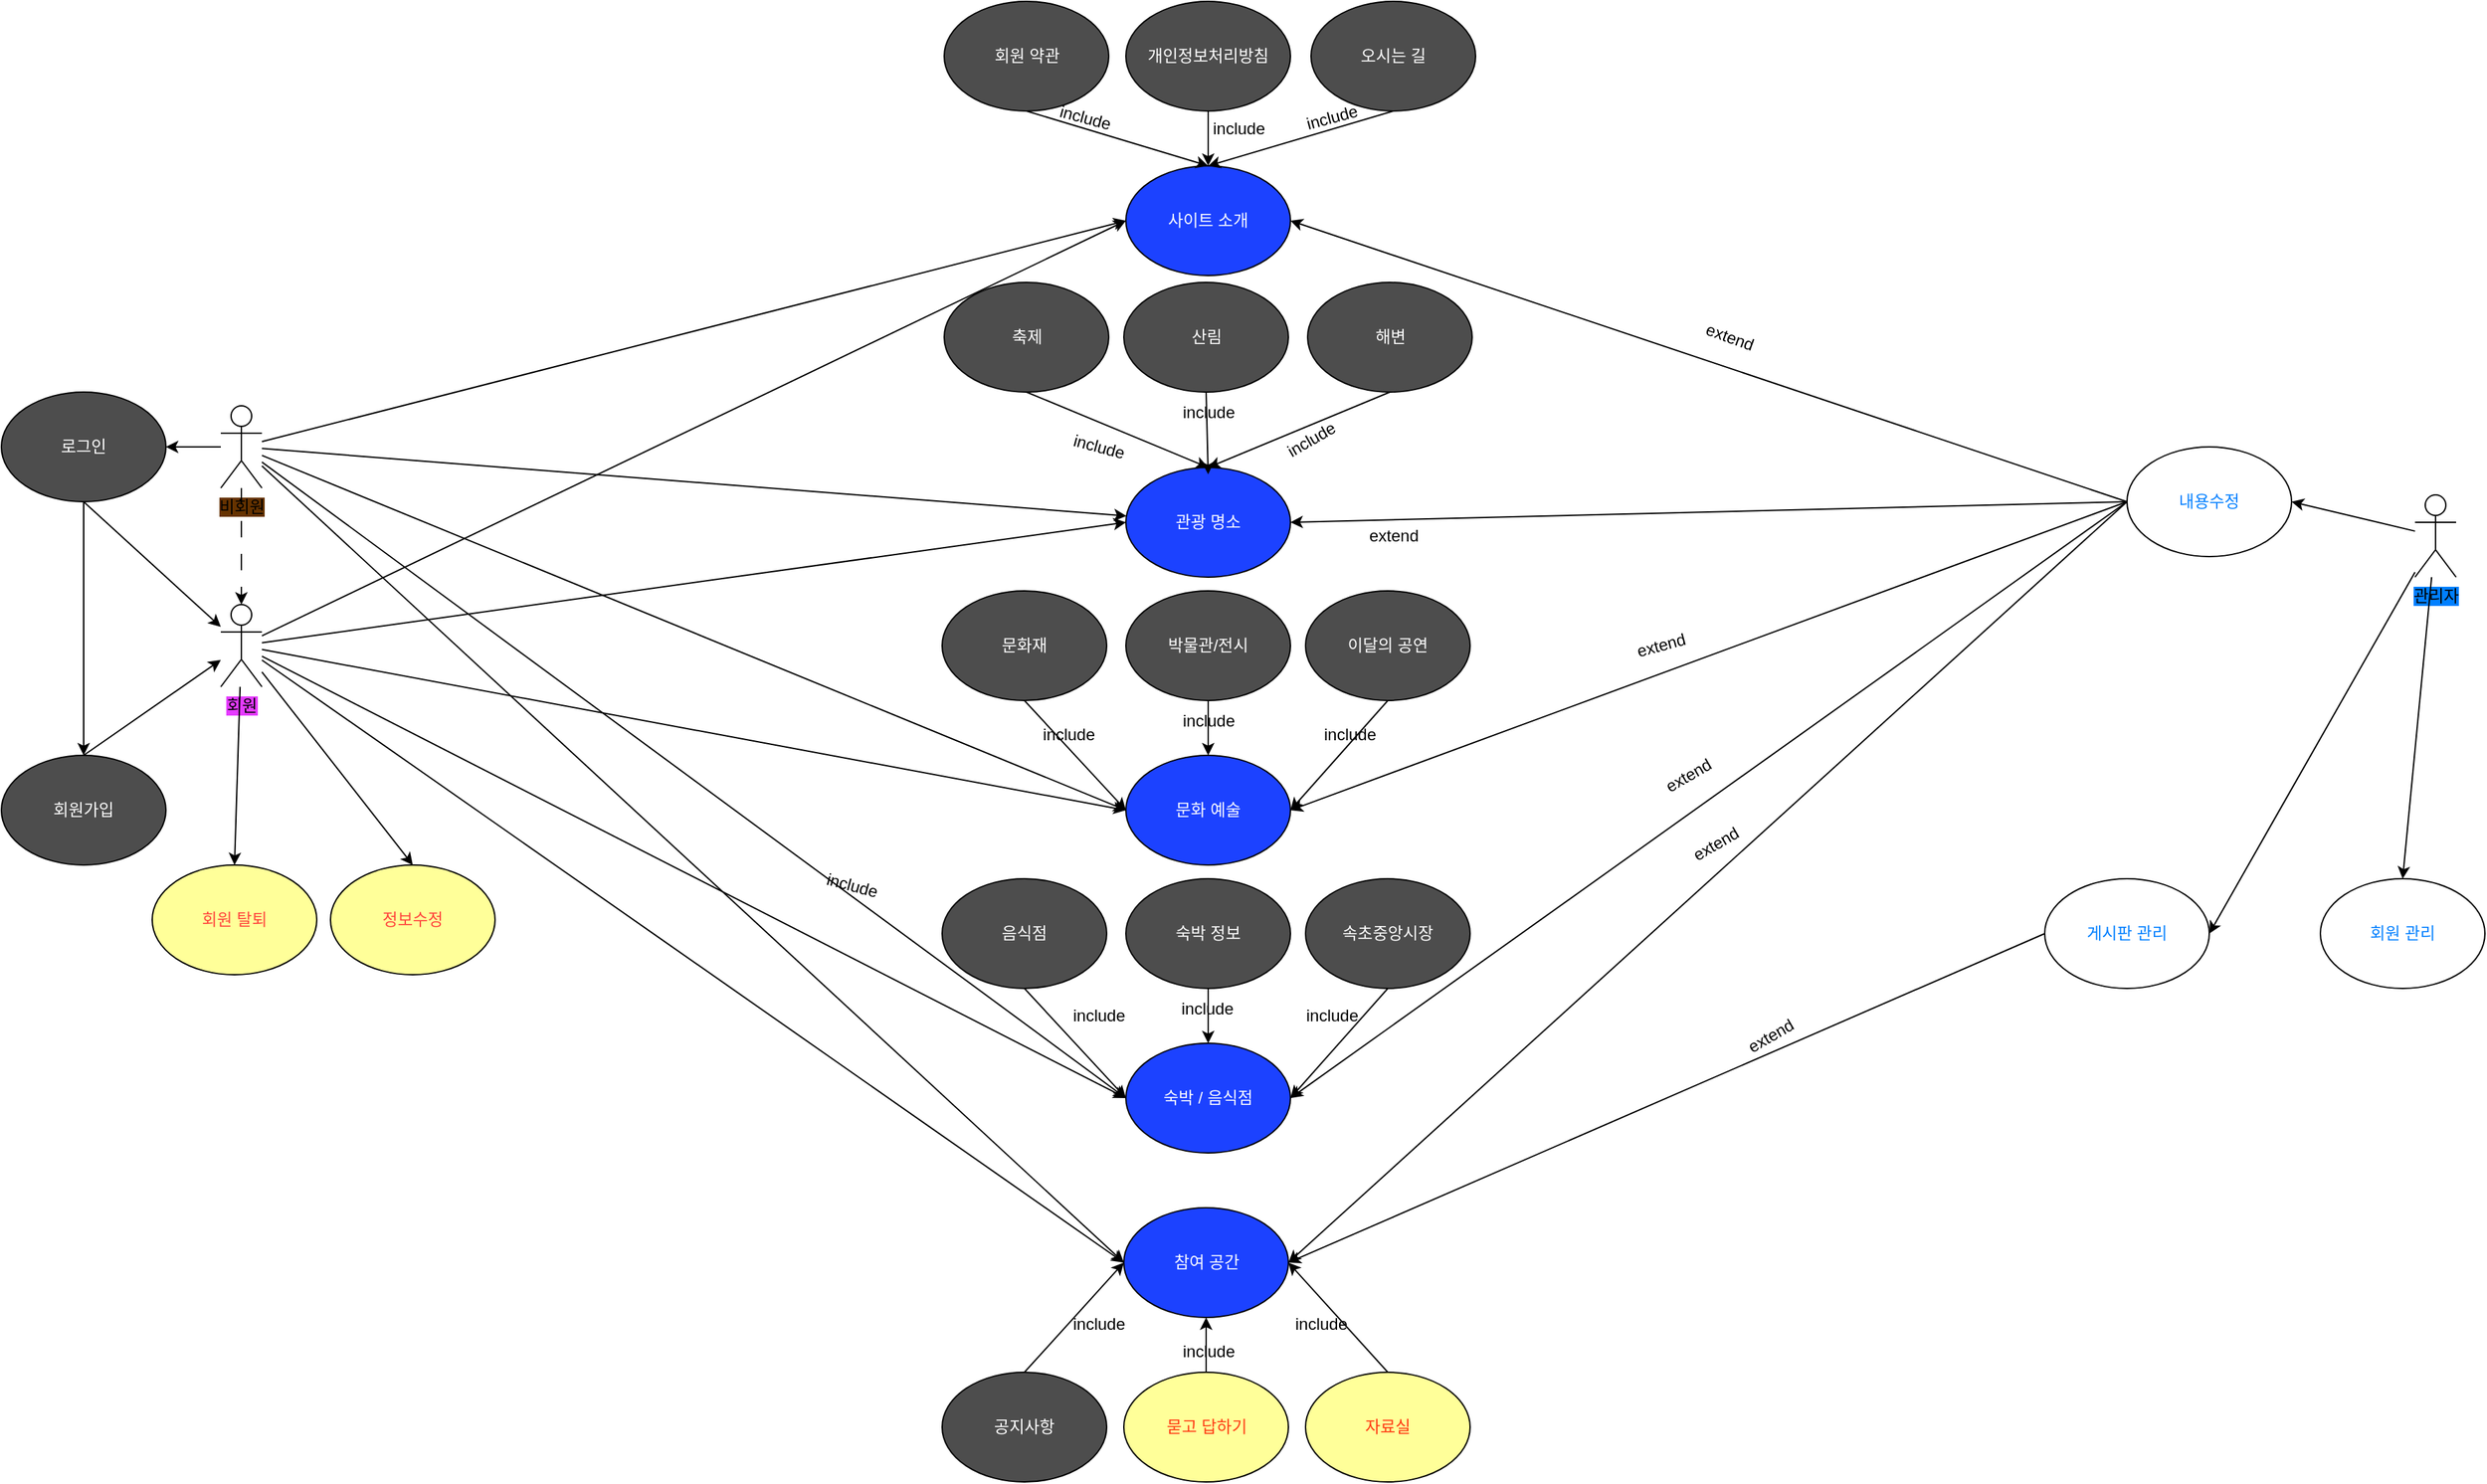 <mxfile version="24.4.6" type="device">
  <diagram name="페이지-1" id="o0wN1-Vcmxfc89to4h0m">
    <mxGraphModel dx="3033" dy="1200" grid="1" gridSize="10" guides="1" tooltips="1" connect="1" arrows="1" fold="1" page="1" pageScale="1" pageWidth="827" pageHeight="1169" math="0" shadow="0">
      <root>
        <mxCell id="0" />
        <mxCell id="1" parent="0" />
        <mxCell id="jxsSpErDHQEiXLP2jRdu-1" value="회원 약관" style="ellipse;whiteSpace=wrap;html=1;fillColor=#4D4D4D;fontColor=#FFFFFF;" parent="1" vertex="1">
          <mxGeometry x="237.5" y="130" width="120" height="80" as="geometry" />
        </mxCell>
        <mxCell id="jxsSpErDHQEiXLP2jRdu-2" value="개인정보처리방침" style="ellipse;whiteSpace=wrap;html=1;fillColor=#4D4D4D;fontColor=#FFFFFF;" parent="1" vertex="1">
          <mxGeometry x="370" y="130" width="120" height="80" as="geometry" />
        </mxCell>
        <mxCell id="jxsSpErDHQEiXLP2jRdu-3" value="오시는 길" style="ellipse;whiteSpace=wrap;html=1;fillColor=#4D4D4D;fontColor=#FFFFFF;" parent="1" vertex="1">
          <mxGeometry x="505" y="130" width="120" height="80" as="geometry" />
        </mxCell>
        <mxCell id="jxsSpErDHQEiXLP2jRdu-4" value="&lt;font&gt;사이트 소개&lt;/font&gt;" style="ellipse;whiteSpace=wrap;html=1;fillColor=#1C42FF;fontColor=#FFFFFF;" parent="1" vertex="1">
          <mxGeometry x="370" y="250" width="120" height="80" as="geometry" />
        </mxCell>
        <mxCell id="jxsSpErDHQEiXLP2jRdu-5" value="" style="endArrow=classic;html=1;rounded=0;exitX=0.5;exitY=1;exitDx=0;exitDy=0;entryX=0.5;entryY=0;entryDx=0;entryDy=0;" parent="1" source="jxsSpErDHQEiXLP2jRdu-1" target="jxsSpErDHQEiXLP2jRdu-4" edge="1">
          <mxGeometry width="50" height="50" relative="1" as="geometry">
            <mxPoint x="390" y="430" as="sourcePoint" />
            <mxPoint x="440" y="380" as="targetPoint" />
          </mxGeometry>
        </mxCell>
        <mxCell id="jxsSpErDHQEiXLP2jRdu-6" value="" style="endArrow=classic;html=1;rounded=0;exitX=0.5;exitY=1;exitDx=0;exitDy=0;entryX=0.5;entryY=0;entryDx=0;entryDy=0;" parent="1" source="jxsSpErDHQEiXLP2jRdu-2" target="jxsSpErDHQEiXLP2jRdu-4" edge="1">
          <mxGeometry width="50" height="50" relative="1" as="geometry">
            <mxPoint x="390" y="430" as="sourcePoint" />
            <mxPoint x="440" y="380" as="targetPoint" />
          </mxGeometry>
        </mxCell>
        <mxCell id="jxsSpErDHQEiXLP2jRdu-7" value="" style="endArrow=classic;html=1;rounded=0;exitX=0.5;exitY=1;exitDx=0;exitDy=0;entryX=0.5;entryY=0;entryDx=0;entryDy=0;" parent="1" source="jxsSpErDHQEiXLP2jRdu-3" target="jxsSpErDHQEiXLP2jRdu-4" edge="1">
          <mxGeometry width="50" height="50" relative="1" as="geometry">
            <mxPoint x="390" y="430" as="sourcePoint" />
            <mxPoint x="440" y="380" as="targetPoint" />
          </mxGeometry>
        </mxCell>
        <mxCell id="jxsSpErDHQEiXLP2jRdu-8" value="&lt;span style=&quot;background-color: rgb(0, 127, 255);&quot;&gt;관리자&lt;/span&gt;" style="shape=umlActor;verticalLabelPosition=bottom;verticalAlign=top;html=1;outlineConnect=0;" parent="1" vertex="1">
          <mxGeometry x="1310" y="490" width="30" height="60" as="geometry" />
        </mxCell>
        <mxCell id="jxsSpErDHQEiXLP2jRdu-15" value="&lt;span style=&quot;background-color: rgb(102, 51, 0);&quot;&gt;비회원&lt;/span&gt;" style="shape=umlActor;verticalLabelPosition=bottom;verticalAlign=top;html=1;outlineConnect=0;" parent="1" vertex="1">
          <mxGeometry x="-290" y="425" width="30" height="60" as="geometry" />
        </mxCell>
        <mxCell id="jxsSpErDHQEiXLP2jRdu-17" value="&lt;span style=&quot;background-color: rgb(229, 59, 255);&quot;&gt;회원&lt;/span&gt;" style="shape=umlActor;verticalLabelPosition=bottom;verticalAlign=top;html=1;outlineConnect=0;" parent="1" vertex="1">
          <mxGeometry x="-290" y="570" width="30" height="60" as="geometry" />
        </mxCell>
        <mxCell id="jxsSpErDHQEiXLP2jRdu-18" value="&lt;font color=&quot;#ffffff&quot;&gt;관광 명소&lt;/font&gt;" style="ellipse;whiteSpace=wrap;html=1;fillColor=#1C42FF;" parent="1" vertex="1">
          <mxGeometry x="370" y="470" width="120" height="80" as="geometry" />
        </mxCell>
        <mxCell id="jxsSpErDHQEiXLP2jRdu-19" value="축제" style="ellipse;whiteSpace=wrap;html=1;fillColor=#4D4D4D;fontColor=#FFFFFF;" parent="1" vertex="1">
          <mxGeometry x="237.5" y="335" width="120" height="80" as="geometry" />
        </mxCell>
        <mxCell id="jxsSpErDHQEiXLP2jRdu-20" value="산림" style="ellipse;whiteSpace=wrap;html=1;fillColor=#4D4D4D;fontColor=#FFFFFF;" parent="1" vertex="1">
          <mxGeometry x="368.5" y="335" width="120" height="80" as="geometry" />
        </mxCell>
        <mxCell id="jxsSpErDHQEiXLP2jRdu-21" value="해변" style="ellipse;whiteSpace=wrap;html=1;fillColor=#4D4D4D;fontColor=#FFFFFF;" parent="1" vertex="1">
          <mxGeometry x="502.5" y="335" width="120" height="80" as="geometry" />
        </mxCell>
        <mxCell id="jxsSpErDHQEiXLP2jRdu-22" value="" style="endArrow=classic;html=1;rounded=0;entryX=0.5;entryY=0;entryDx=0;entryDy=0;exitX=0.5;exitY=1;exitDx=0;exitDy=0;" parent="1" source="jxsSpErDHQEiXLP2jRdu-19" target="jxsSpErDHQEiXLP2jRdu-18" edge="1">
          <mxGeometry width="50" height="50" relative="1" as="geometry">
            <mxPoint x="344" y="395" as="sourcePoint" />
            <mxPoint x="384" y="470" as="targetPoint" />
          </mxGeometry>
        </mxCell>
        <mxCell id="jxsSpErDHQEiXLP2jRdu-23" value="" style="endArrow=classic;html=1;rounded=0;exitX=0.5;exitY=1;exitDx=0;exitDy=0;" parent="1" source="jxsSpErDHQEiXLP2jRdu-20" edge="1">
          <mxGeometry width="50" height="50" relative="1" as="geometry">
            <mxPoint x="390" y="395" as="sourcePoint" />
            <mxPoint x="430" y="475" as="targetPoint" />
          </mxGeometry>
        </mxCell>
        <mxCell id="jxsSpErDHQEiXLP2jRdu-24" value="" style="endArrow=classic;html=1;rounded=0;entryX=0.5;entryY=0;entryDx=0;entryDy=0;exitX=0.5;exitY=1;exitDx=0;exitDy=0;" parent="1" source="jxsSpErDHQEiXLP2jRdu-21" target="jxsSpErDHQEiXLP2jRdu-18" edge="1">
          <mxGeometry width="50" height="50" relative="1" as="geometry">
            <mxPoint x="390" y="430" as="sourcePoint" />
            <mxPoint x="440" y="380" as="targetPoint" />
          </mxGeometry>
        </mxCell>
        <mxCell id="jxsSpErDHQEiXLP2jRdu-25" value="include" style="text;html=1;align=center;verticalAlign=middle;resizable=0;points=[];autosize=1;strokeColor=none;fillColor=none;rotation=15;" parent="1" vertex="1">
          <mxGeometry x="310" y="200" width="60" height="30" as="geometry" />
        </mxCell>
        <mxCell id="jxsSpErDHQEiXLP2jRdu-26" value="include" style="text;html=1;align=center;verticalAlign=middle;resizable=0;points=[];autosize=1;strokeColor=none;fillColor=none;rotation=-15;" parent="1" vertex="1">
          <mxGeometry x="490" y="200" width="60" height="30" as="geometry" />
        </mxCell>
        <mxCell id="jxsSpErDHQEiXLP2jRdu-27" value="include" style="text;html=1;align=center;verticalAlign=middle;resizable=0;points=[];autosize=1;strokeColor=none;fillColor=none;" parent="1" vertex="1">
          <mxGeometry x="422" y="208" width="60" height="30" as="geometry" />
        </mxCell>
        <mxCell id="jxsSpErDHQEiXLP2jRdu-28" value="include" style="text;html=1;align=center;verticalAlign=middle;resizable=0;points=[];autosize=1;strokeColor=none;fillColor=none;rotation=-30;" parent="1" vertex="1">
          <mxGeometry x="475" y="435" width="60" height="30" as="geometry" />
        </mxCell>
        <mxCell id="jxsSpErDHQEiXLP2jRdu-29" value="include" style="text;html=1;align=center;verticalAlign=middle;resizable=0;points=[];autosize=1;strokeColor=none;fillColor=none;rotation=15;" parent="1" vertex="1">
          <mxGeometry x="320" y="440" width="60" height="30" as="geometry" />
        </mxCell>
        <mxCell id="jxsSpErDHQEiXLP2jRdu-30" value="include" style="text;html=1;align=center;verticalAlign=middle;resizable=0;points=[];autosize=1;strokeColor=none;fillColor=none;rotation=0;" parent="1" vertex="1">
          <mxGeometry x="400" y="415" width="60" height="30" as="geometry" />
        </mxCell>
        <mxCell id="jxsSpErDHQEiXLP2jRdu-31" value="" style="endArrow=classic;html=1;rounded=0;entryX=1;entryY=0.5;entryDx=0;entryDy=0;exitX=0;exitY=0.5;exitDx=0;exitDy=0;" parent="1" target="jxsSpErDHQEiXLP2jRdu-18" edge="1" source="jxsSpErDHQEiXLP2jRdu-32">
          <mxGeometry width="50" height="50" relative="1" as="geometry">
            <mxPoint x="640" y="510" as="sourcePoint" />
            <mxPoint x="440" y="380" as="targetPoint" />
          </mxGeometry>
        </mxCell>
        <mxCell id="jxsSpErDHQEiXLP2jRdu-32" value="&lt;font color=&quot;#007fff&quot;&gt;내용수정&lt;/font&gt;" style="ellipse;whiteSpace=wrap;html=1;" parent="1" vertex="1">
          <mxGeometry x="1100" y="455" width="120" height="80" as="geometry" />
        </mxCell>
        <mxCell id="jxsSpErDHQEiXLP2jRdu-33" value="" style="endArrow=classic;html=1;rounded=0;entryX=1;entryY=0.5;entryDx=0;entryDy=0;" parent="1" target="jxsSpErDHQEiXLP2jRdu-32" edge="1" source="jxsSpErDHQEiXLP2jRdu-8">
          <mxGeometry width="50" height="50" relative="1" as="geometry">
            <mxPoint x="1000" y="260" as="sourcePoint" />
            <mxPoint x="580" y="380" as="targetPoint" />
          </mxGeometry>
        </mxCell>
        <mxCell id="jxsSpErDHQEiXLP2jRdu-34" value="extend" style="text;html=1;align=center;verticalAlign=middle;resizable=0;points=[];autosize=1;strokeColor=none;fillColor=none;rotation=0;" parent="1" vertex="1">
          <mxGeometry x="535" y="505" width="60" height="30" as="geometry" />
        </mxCell>
        <mxCell id="jxsSpErDHQEiXLP2jRdu-35" value="" style="endArrow=classic;html=1;rounded=0;entryX=0;entryY=0.5;entryDx=0;entryDy=0;" parent="1" target="jxsSpErDHQEiXLP2jRdu-4" edge="1" source="jxsSpErDHQEiXLP2jRdu-15">
          <mxGeometry width="50" height="50" relative="1" as="geometry">
            <mxPoint x="70" y="240" as="sourcePoint" />
            <mxPoint x="150" y="280" as="targetPoint" />
          </mxGeometry>
        </mxCell>
        <mxCell id="jxsSpErDHQEiXLP2jRdu-39" value="&lt;font color=&quot;#ffffff&quot;&gt;참여 공간&lt;/font&gt;" style="ellipse;whiteSpace=wrap;html=1;fillColor=#1C42FF;" parent="1" vertex="1">
          <mxGeometry x="368.5" y="1010" width="120" height="80" as="geometry" />
        </mxCell>
        <mxCell id="jxsSpErDHQEiXLP2jRdu-42" value="회원가입" style="ellipse;whiteSpace=wrap;html=1;fontColor=#FFFFFF;fillColor=#4D4D4D;" parent="1" vertex="1">
          <mxGeometry x="-450" y="680" width="120" height="80" as="geometry" />
        </mxCell>
        <mxCell id="jxsSpErDHQEiXLP2jRdu-43" value="" style="endArrow=classic;html=1;rounded=0;entryX=1;entryY=0.5;entryDx=0;entryDy=0;" parent="1" target="YzsnA9r8SB-u-rYaVlL_-2" edge="1" source="jxsSpErDHQEiXLP2jRdu-15">
          <mxGeometry width="50" height="50" relative="1" as="geometry">
            <mxPoint x="40" y="290" as="sourcePoint" />
            <mxPoint x="440" y="380" as="targetPoint" />
          </mxGeometry>
        </mxCell>
        <mxCell id="jxsSpErDHQEiXLP2jRdu-48" value="&lt;font color=&quot;#007fff&quot;&gt;게시판 관리&lt;/font&gt;" style="ellipse;whiteSpace=wrap;html=1;" parent="1" vertex="1">
          <mxGeometry x="1040" y="770" width="120" height="80" as="geometry" />
        </mxCell>
        <mxCell id="jxsSpErDHQEiXLP2jRdu-49" value="" style="endArrow=classic;html=1;rounded=0;entryX=1;entryY=0.5;entryDx=0;entryDy=0;" parent="1" target="jxsSpErDHQEiXLP2jRdu-48" edge="1" source="jxsSpErDHQEiXLP2jRdu-8">
          <mxGeometry width="50" height="50" relative="1" as="geometry">
            <mxPoint x="1000" y="260" as="sourcePoint" />
            <mxPoint x="580" y="380" as="targetPoint" />
          </mxGeometry>
        </mxCell>
        <mxCell id="jxsSpErDHQEiXLP2jRdu-50" value="" style="endArrow=classic;html=1;rounded=0;entryX=1;entryY=0.5;entryDx=0;entryDy=0;exitX=0;exitY=0.5;exitDx=0;exitDy=0;" parent="1" source="jxsSpErDHQEiXLP2jRdu-48" target="jxsSpErDHQEiXLP2jRdu-39" edge="1">
          <mxGeometry width="50" height="50" relative="1" as="geometry">
            <mxPoint x="390" y="630" as="sourcePoint" />
            <mxPoint x="440" y="580" as="targetPoint" />
          </mxGeometry>
        </mxCell>
        <mxCell id="jxsSpErDHQEiXLP2jRdu-53" value="" style="endArrow=classic;html=1;rounded=0;" parent="1" source="jxsSpErDHQEiXLP2jRdu-15" target="jxsSpErDHQEiXLP2jRdu-18" edge="1">
          <mxGeometry width="50" height="50" relative="1" as="geometry">
            <mxPoint x="70" y="250" as="sourcePoint" />
            <mxPoint x="440" y="480" as="targetPoint" />
          </mxGeometry>
        </mxCell>
        <mxCell id="jxsSpErDHQEiXLP2jRdu-56" value="" style="endArrow=classic;html=1;rounded=0;exitX=0.5;exitY=0;exitDx=0;exitDy=0;" parent="1" source="jxsSpErDHQEiXLP2jRdu-42" target="jxsSpErDHQEiXLP2jRdu-17" edge="1">
          <mxGeometry width="50" height="50" relative="1" as="geometry">
            <mxPoint x="390" y="530" as="sourcePoint" />
            <mxPoint x="440" y="480" as="targetPoint" />
          </mxGeometry>
        </mxCell>
        <mxCell id="jxsSpErDHQEiXLP2jRdu-58" value="&lt;font color=&quot;#ff443d&quot;&gt;회원 탈퇴&lt;/font&gt;" style="ellipse;whiteSpace=wrap;html=1;fillColor=#FFFF99;" parent="1" vertex="1">
          <mxGeometry x="-340" y="760" width="120" height="80" as="geometry" />
        </mxCell>
        <mxCell id="jxsSpErDHQEiXLP2jRdu-59" value="" style="endArrow=classic;html=1;rounded=0;entryX=0.5;entryY=0;entryDx=0;entryDy=0;" parent="1" source="jxsSpErDHQEiXLP2jRdu-17" target="jxsSpErDHQEiXLP2jRdu-58" edge="1">
          <mxGeometry width="50" height="50" relative="1" as="geometry">
            <mxPoint x="390" y="530" as="sourcePoint" />
            <mxPoint x="440" y="480" as="targetPoint" />
          </mxGeometry>
        </mxCell>
        <mxCell id="jxsSpErDHQEiXLP2jRdu-60" value="&lt;font color=&quot;#ff443d&quot;&gt;정보수정&lt;/font&gt;" style="ellipse;whiteSpace=wrap;html=1;fillColor=#FFFF99;" parent="1" vertex="1">
          <mxGeometry x="-210" y="760" width="120" height="80" as="geometry" />
        </mxCell>
        <mxCell id="jxsSpErDHQEiXLP2jRdu-61" value="" style="endArrow=classic;html=1;rounded=0;entryX=0.5;entryY=0;entryDx=0;entryDy=0;" parent="1" source="jxsSpErDHQEiXLP2jRdu-17" target="jxsSpErDHQEiXLP2jRdu-60" edge="1">
          <mxGeometry width="50" height="50" relative="1" as="geometry">
            <mxPoint x="390" y="530" as="sourcePoint" />
            <mxPoint x="440" y="480" as="targetPoint" />
          </mxGeometry>
        </mxCell>
        <mxCell id="jxsSpErDHQEiXLP2jRdu-62" value="&lt;font color=&quot;#007fff&quot;&gt;회원 관리&lt;/font&gt;" style="ellipse;whiteSpace=wrap;html=1;" parent="1" vertex="1">
          <mxGeometry x="1241" y="770" width="120" height="80" as="geometry" />
        </mxCell>
        <mxCell id="jxsSpErDHQEiXLP2jRdu-63" value="" style="endArrow=classic;html=1;rounded=0;entryX=0.5;entryY=0;entryDx=0;entryDy=0;" parent="1" source="jxsSpErDHQEiXLP2jRdu-8" target="jxsSpErDHQEiXLP2jRdu-62" edge="1">
          <mxGeometry width="50" height="50" relative="1" as="geometry">
            <mxPoint x="530" y="530" as="sourcePoint" />
            <mxPoint x="580" y="480" as="targetPoint" />
          </mxGeometry>
        </mxCell>
        <mxCell id="pu0LjGpwRKAPojnVLev5-4" value="extend" style="text;html=1;align=center;verticalAlign=middle;resizable=0;points=[];autosize=1;strokeColor=none;fillColor=none;rotation=-30;" parent="1" vertex="1">
          <mxGeometry x="750" y="680" width="60" height="30" as="geometry" />
        </mxCell>
        <mxCell id="YzsnA9r8SB-u-rYaVlL_-1" value="" style="endArrow=classic;html=1;rounded=0;exitX=0.5;exitY=1;exitDx=0;exitDy=0;entryX=0.5;entryY=0;entryDx=0;entryDy=0;" edge="1" parent="1" source="YzsnA9r8SB-u-rYaVlL_-2" target="jxsSpErDHQEiXLP2jRdu-42">
          <mxGeometry width="50" height="50" relative="1" as="geometry">
            <mxPoint x="-120.0" y="560" as="sourcePoint" />
            <mxPoint x="-30" y="620" as="targetPoint" />
          </mxGeometry>
        </mxCell>
        <mxCell id="YzsnA9r8SB-u-rYaVlL_-2" value="로그인" style="ellipse;whiteSpace=wrap;html=1;fillColor=#4D4D4D;fontColor=#FFFFFF;" vertex="1" parent="1">
          <mxGeometry x="-450" y="415" width="120" height="80" as="geometry" />
        </mxCell>
        <mxCell id="YzsnA9r8SB-u-rYaVlL_-3" value="" style="endArrow=classic;html=1;rounded=0;exitX=0.5;exitY=1;exitDx=0;exitDy=0;" edge="1" parent="1" source="YzsnA9r8SB-u-rYaVlL_-2" target="jxsSpErDHQEiXLP2jRdu-17">
          <mxGeometry width="50" height="50" relative="1" as="geometry">
            <mxPoint x="6" y="641" as="sourcePoint" />
            <mxPoint x="50" y="569" as="targetPoint" />
          </mxGeometry>
        </mxCell>
        <mxCell id="YzsnA9r8SB-u-rYaVlL_-6" value="&lt;font color=&quot;#ffffff&quot;&gt;문화 예술&lt;/font&gt;" style="ellipse;whiteSpace=wrap;html=1;fillColor=#1C42FF;" vertex="1" parent="1">
          <mxGeometry x="370" y="680" width="120" height="80" as="geometry" />
        </mxCell>
        <mxCell id="YzsnA9r8SB-u-rYaVlL_-7" value="문화재" style="ellipse;whiteSpace=wrap;html=1;fillColor=#4D4D4D;fontColor=#FFFFFF;" vertex="1" parent="1">
          <mxGeometry x="236" y="560" width="120" height="80" as="geometry" />
        </mxCell>
        <mxCell id="YzsnA9r8SB-u-rYaVlL_-8" value="박물관/전시" style="ellipse;whiteSpace=wrap;html=1;fillColor=#4D4D4D;fontColor=#FFFFFF;" vertex="1" parent="1">
          <mxGeometry x="370" y="560" width="120" height="80" as="geometry" />
        </mxCell>
        <mxCell id="YzsnA9r8SB-u-rYaVlL_-9" value="이달의 공연" style="ellipse;whiteSpace=wrap;html=1;fillColor=#4D4D4D;fontColor=#FFFFFF;" vertex="1" parent="1">
          <mxGeometry x="501" y="560" width="120" height="80" as="geometry" />
        </mxCell>
        <mxCell id="YzsnA9r8SB-u-rYaVlL_-10" value="" style="endArrow=classic;html=1;rounded=0;entryX=0;entryY=0.5;entryDx=0;entryDy=0;exitX=0.5;exitY=1;exitDx=0;exitDy=0;" edge="1" parent="1" source="YzsnA9r8SB-u-rYaVlL_-7" target="YzsnA9r8SB-u-rYaVlL_-6">
          <mxGeometry width="50" height="50" relative="1" as="geometry">
            <mxPoint x="342.5" y="620" as="sourcePoint" />
            <mxPoint x="428.5" y="695" as="targetPoint" />
          </mxGeometry>
        </mxCell>
        <mxCell id="YzsnA9r8SB-u-rYaVlL_-12" value="include" style="text;html=1;align=center;verticalAlign=middle;resizable=0;points=[];autosize=1;strokeColor=none;fillColor=none;rotation=15;" vertex="1" parent="1">
          <mxGeometry x="140" y="760" width="60" height="30" as="geometry" />
        </mxCell>
        <mxCell id="YzsnA9r8SB-u-rYaVlL_-13" value="" style="endArrow=classic;html=1;rounded=0;entryX=0.5;entryY=0;entryDx=0;entryDy=0;exitX=0.5;exitY=1;exitDx=0;exitDy=0;" edge="1" parent="1" source="YzsnA9r8SB-u-rYaVlL_-8" target="YzsnA9r8SB-u-rYaVlL_-6">
          <mxGeometry width="50" height="50" relative="1" as="geometry">
            <mxPoint x="377" y="600" as="sourcePoint" />
            <mxPoint x="451" y="680" as="targetPoint" />
          </mxGeometry>
        </mxCell>
        <mxCell id="YzsnA9r8SB-u-rYaVlL_-15" value="" style="endArrow=classic;html=1;rounded=0;entryX=1;entryY=0.5;entryDx=0;entryDy=0;exitX=0.5;exitY=1;exitDx=0;exitDy=0;" edge="1" parent="1" source="YzsnA9r8SB-u-rYaVlL_-9" target="YzsnA9r8SB-u-rYaVlL_-6">
          <mxGeometry width="50" height="50" relative="1" as="geometry">
            <mxPoint x="531" y="680" as="sourcePoint" />
            <mxPoint x="549" y="710" as="targetPoint" />
          </mxGeometry>
        </mxCell>
        <mxCell id="YzsnA9r8SB-u-rYaVlL_-16" value="&lt;font color=&quot;#ffffff&quot;&gt;숙박 / 음식점&lt;/font&gt;" style="ellipse;whiteSpace=wrap;html=1;fillColor=#1C42FF;" vertex="1" parent="1">
          <mxGeometry x="370" y="890" width="120" height="80" as="geometry" />
        </mxCell>
        <mxCell id="YzsnA9r8SB-u-rYaVlL_-17" value="음식점" style="ellipse;whiteSpace=wrap;html=1;fillColor=#4D4D4D;fontColor=#FFFFFF;" vertex="1" parent="1">
          <mxGeometry x="236" y="770" width="120" height="80" as="geometry" />
        </mxCell>
        <mxCell id="YzsnA9r8SB-u-rYaVlL_-18" value="숙박 정보" style="ellipse;whiteSpace=wrap;html=1;fillColor=#4D4D4D;fontColor=#FFFFFF;" vertex="1" parent="1">
          <mxGeometry x="370" y="770" width="120" height="80" as="geometry" />
        </mxCell>
        <mxCell id="YzsnA9r8SB-u-rYaVlL_-19" value="속초중앙시장" style="ellipse;whiteSpace=wrap;html=1;fillColor=#4D4D4D;fontColor=#FFFFFF;" vertex="1" parent="1">
          <mxGeometry x="501" y="770" width="120" height="80" as="geometry" />
        </mxCell>
        <mxCell id="YzsnA9r8SB-u-rYaVlL_-20" value="" style="endArrow=classic;html=1;rounded=0;entryX=0;entryY=0.5;entryDx=0;entryDy=0;exitX=0.5;exitY=1;exitDx=0;exitDy=0;" edge="1" parent="1" source="YzsnA9r8SB-u-rYaVlL_-17" target="YzsnA9r8SB-u-rYaVlL_-16">
          <mxGeometry width="50" height="50" relative="1" as="geometry">
            <mxPoint x="342.5" y="830" as="sourcePoint" />
            <mxPoint x="428.5" y="905" as="targetPoint" />
          </mxGeometry>
        </mxCell>
        <mxCell id="YzsnA9r8SB-u-rYaVlL_-21" value="" style="endArrow=classic;html=1;rounded=0;entryX=0.5;entryY=0;entryDx=0;entryDy=0;exitX=0.5;exitY=1;exitDx=0;exitDy=0;" edge="1" parent="1" source="YzsnA9r8SB-u-rYaVlL_-18" target="YzsnA9r8SB-u-rYaVlL_-16">
          <mxGeometry width="50" height="50" relative="1" as="geometry">
            <mxPoint x="377" y="810" as="sourcePoint" />
            <mxPoint x="451" y="890" as="targetPoint" />
          </mxGeometry>
        </mxCell>
        <mxCell id="YzsnA9r8SB-u-rYaVlL_-22" value="" style="endArrow=classic;html=1;rounded=0;entryX=1;entryY=0.5;entryDx=0;entryDy=0;exitX=0.5;exitY=1;exitDx=0;exitDy=0;" edge="1" parent="1" source="YzsnA9r8SB-u-rYaVlL_-19" target="YzsnA9r8SB-u-rYaVlL_-16">
          <mxGeometry width="50" height="50" relative="1" as="geometry">
            <mxPoint x="475" y="840" as="sourcePoint" />
            <mxPoint x="549" y="920" as="targetPoint" />
          </mxGeometry>
        </mxCell>
        <mxCell id="YzsnA9r8SB-u-rYaVlL_-24" value="" style="endArrow=classic;html=1;rounded=0;entryX=0;entryY=0.5;entryDx=0;entryDy=0;" edge="1" parent="1" source="jxsSpErDHQEiXLP2jRdu-15" target="YzsnA9r8SB-u-rYaVlL_-6">
          <mxGeometry width="50" height="50" relative="1" as="geometry">
            <mxPoint x="-90" y="657" as="sourcePoint" />
            <mxPoint x="340" y="670" as="targetPoint" />
          </mxGeometry>
        </mxCell>
        <mxCell id="YzsnA9r8SB-u-rYaVlL_-25" value="" style="endArrow=classic;html=1;rounded=0;" edge="1" parent="1" source="jxsSpErDHQEiXLP2jRdu-15">
          <mxGeometry width="50" height="50" relative="1" as="geometry">
            <mxPoint x="-90" y="590" as="sourcePoint" />
            <mxPoint x="370" y="930" as="targetPoint" />
          </mxGeometry>
        </mxCell>
        <mxCell id="YzsnA9r8SB-u-rYaVlL_-26" value="" style="endArrow=classic;html=1;rounded=0;entryX=0;entryY=0.5;entryDx=0;entryDy=0;" edge="1" parent="1" source="jxsSpErDHQEiXLP2jRdu-15" target="jxsSpErDHQEiXLP2jRdu-39">
          <mxGeometry width="50" height="50" relative="1" as="geometry">
            <mxPoint x="-80" y="610" as="sourcePoint" />
            <mxPoint x="350" y="1030" as="targetPoint" />
          </mxGeometry>
        </mxCell>
        <mxCell id="YzsnA9r8SB-u-rYaVlL_-27" value="공지사항" style="ellipse;whiteSpace=wrap;html=1;fillColor=#4D4D4D;fontColor=#FFFFFF;" vertex="1" parent="1">
          <mxGeometry x="236" y="1130" width="120" height="80" as="geometry" />
        </mxCell>
        <mxCell id="YzsnA9r8SB-u-rYaVlL_-28" value="&lt;font color=&quot;#ff3912&quot;&gt;묻고 답하기&lt;/font&gt;" style="ellipse;whiteSpace=wrap;html=1;fillColor=#FFFF99;" vertex="1" parent="1">
          <mxGeometry x="368.5" y="1130" width="120" height="80" as="geometry" />
        </mxCell>
        <mxCell id="YzsnA9r8SB-u-rYaVlL_-29" value="&lt;font color=&quot;#ff3912&quot;&gt;자료실&lt;/font&gt;" style="ellipse;whiteSpace=wrap;html=1;fillColor=#FFFF99;" vertex="1" parent="1">
          <mxGeometry x="501" y="1130" width="120" height="80" as="geometry" />
        </mxCell>
        <mxCell id="YzsnA9r8SB-u-rYaVlL_-30" value="" style="endArrow=classic;html=1;rounded=0;entryX=0.5;entryY=1;entryDx=0;entryDy=0;exitX=0.5;exitY=0;exitDx=0;exitDy=0;" edge="1" parent="1" source="YzsnA9r8SB-u-rYaVlL_-28" target="jxsSpErDHQEiXLP2jRdu-39">
          <mxGeometry width="50" height="50" relative="1" as="geometry">
            <mxPoint x="534.31" y="1070" as="sourcePoint" />
            <mxPoint x="534.31" y="1110" as="targetPoint" />
          </mxGeometry>
        </mxCell>
        <mxCell id="YzsnA9r8SB-u-rYaVlL_-31" value="" style="endArrow=classic;html=1;rounded=0;entryX=0;entryY=0.5;entryDx=0;entryDy=0;exitX=0.5;exitY=0;exitDx=0;exitDy=0;" edge="1" parent="1" source="YzsnA9r8SB-u-rYaVlL_-27" target="jxsSpErDHQEiXLP2jRdu-39">
          <mxGeometry width="50" height="50" relative="1" as="geometry">
            <mxPoint x="320" y="1120" as="sourcePoint" />
            <mxPoint x="320" y="1080" as="targetPoint" />
          </mxGeometry>
        </mxCell>
        <mxCell id="YzsnA9r8SB-u-rYaVlL_-32" value="" style="endArrow=classic;html=1;rounded=0;entryX=1;entryY=0.5;entryDx=0;entryDy=0;exitX=0.5;exitY=0;exitDx=0;exitDy=0;" edge="1" parent="1" source="YzsnA9r8SB-u-rYaVlL_-29" target="jxsSpErDHQEiXLP2jRdu-39">
          <mxGeometry width="50" height="50" relative="1" as="geometry">
            <mxPoint x="548" y="1140" as="sourcePoint" />
            <mxPoint x="621" y="1060" as="targetPoint" />
          </mxGeometry>
        </mxCell>
        <mxCell id="YzsnA9r8SB-u-rYaVlL_-33" value="" style="endArrow=classic;html=1;rounded=0;entryX=1;entryY=0.5;entryDx=0;entryDy=0;exitX=0;exitY=0.5;exitDx=0;exitDy=0;" edge="1" parent="1" source="jxsSpErDHQEiXLP2jRdu-32" target="jxsSpErDHQEiXLP2jRdu-4">
          <mxGeometry width="50" height="50" relative="1" as="geometry">
            <mxPoint x="700" y="464" as="sourcePoint" />
            <mxPoint x="510" y="464" as="targetPoint" />
          </mxGeometry>
        </mxCell>
        <mxCell id="YzsnA9r8SB-u-rYaVlL_-34" value="" style="endArrow=classic;html=1;rounded=0;entryX=1;entryY=0.5;entryDx=0;entryDy=0;exitX=0;exitY=0.5;exitDx=0;exitDy=0;" edge="1" parent="1" source="jxsSpErDHQEiXLP2jRdu-32" target="YzsnA9r8SB-u-rYaVlL_-6">
          <mxGeometry width="50" height="50" relative="1" as="geometry">
            <mxPoint x="890" y="550" as="sourcePoint" />
            <mxPoint x="520" y="670" as="targetPoint" />
          </mxGeometry>
        </mxCell>
        <mxCell id="YzsnA9r8SB-u-rYaVlL_-35" value="" style="endArrow=classic;html=1;rounded=0;entryX=1;entryY=0.5;entryDx=0;entryDy=0;exitX=0;exitY=0.5;exitDx=0;exitDy=0;" edge="1" parent="1" source="jxsSpErDHQEiXLP2jRdu-32" target="YzsnA9r8SB-u-rYaVlL_-16">
          <mxGeometry width="50" height="50" relative="1" as="geometry">
            <mxPoint x="1140" y="500" as="sourcePoint" />
            <mxPoint x="530" y="790" as="targetPoint" />
          </mxGeometry>
        </mxCell>
        <mxCell id="YzsnA9r8SB-u-rYaVlL_-36" value="" style="endArrow=classic;html=1;rounded=0;entryX=1;entryY=0.5;entryDx=0;entryDy=0;exitX=0;exitY=0.5;exitDx=0;exitDy=0;" edge="1" parent="1" source="jxsSpErDHQEiXLP2jRdu-32" target="jxsSpErDHQEiXLP2jRdu-39">
          <mxGeometry width="50" height="50" relative="1" as="geometry">
            <mxPoint x="1150" y="527.5" as="sourcePoint" />
            <mxPoint x="530" y="992.5" as="targetPoint" />
          </mxGeometry>
        </mxCell>
        <mxCell id="YzsnA9r8SB-u-rYaVlL_-37" value="include" style="text;html=1;align=center;verticalAlign=middle;resizable=0;points=[];autosize=1;strokeColor=none;fillColor=none;rotation=0;" vertex="1" parent="1">
          <mxGeometry x="400" y="640" width="60" height="30" as="geometry" />
        </mxCell>
        <mxCell id="YzsnA9r8SB-u-rYaVlL_-38" value="include" style="text;html=1;align=center;verticalAlign=middle;resizable=0;points=[];autosize=1;strokeColor=none;fillColor=none;rotation=0;" vertex="1" parent="1">
          <mxGeometry x="297.5" y="650" width="60" height="30" as="geometry" />
        </mxCell>
        <mxCell id="YzsnA9r8SB-u-rYaVlL_-41" value="include" style="text;html=1;align=center;verticalAlign=middle;resizable=0;points=[];autosize=1;strokeColor=none;fillColor=none;rotation=0;" vertex="1" parent="1">
          <mxGeometry x="502.5" y="650" width="60" height="30" as="geometry" />
        </mxCell>
        <mxCell id="YzsnA9r8SB-u-rYaVlL_-42" value="include" style="text;html=1;align=center;verticalAlign=middle;resizable=0;points=[];autosize=1;strokeColor=none;fillColor=none;rotation=0;" vertex="1" parent="1">
          <mxGeometry x="398.5" y="850" width="60" height="30" as="geometry" />
        </mxCell>
        <mxCell id="YzsnA9r8SB-u-rYaVlL_-43" value="include" style="text;html=1;align=center;verticalAlign=middle;resizable=0;points=[];autosize=1;strokeColor=none;fillColor=none;rotation=0;" vertex="1" parent="1">
          <mxGeometry x="320" y="855" width="60" height="30" as="geometry" />
        </mxCell>
        <mxCell id="YzsnA9r8SB-u-rYaVlL_-45" value="include" style="text;html=1;align=center;verticalAlign=middle;resizable=0;points=[];autosize=1;strokeColor=none;fillColor=none;rotation=0;" vertex="1" parent="1">
          <mxGeometry x="490" y="855" width="60" height="30" as="geometry" />
        </mxCell>
        <mxCell id="YzsnA9r8SB-u-rYaVlL_-46" value="include" style="text;html=1;align=center;verticalAlign=middle;resizable=0;points=[];autosize=1;strokeColor=none;fillColor=none;rotation=0;" vertex="1" parent="1">
          <mxGeometry x="400" y="1100" width="60" height="30" as="geometry" />
        </mxCell>
        <mxCell id="YzsnA9r8SB-u-rYaVlL_-47" value="include" style="text;html=1;align=center;verticalAlign=middle;resizable=0;points=[];autosize=1;strokeColor=none;fillColor=none;rotation=0;" vertex="1" parent="1">
          <mxGeometry x="320" y="1080" width="60" height="30" as="geometry" />
        </mxCell>
        <mxCell id="YzsnA9r8SB-u-rYaVlL_-48" value="include" style="text;html=1;align=center;verticalAlign=middle;resizable=0;points=[];autosize=1;strokeColor=none;fillColor=none;rotation=0;" vertex="1" parent="1">
          <mxGeometry x="482" y="1080" width="60" height="30" as="geometry" />
        </mxCell>
        <mxCell id="YzsnA9r8SB-u-rYaVlL_-52" value="extend" style="text;html=1;align=center;verticalAlign=middle;resizable=0;points=[];autosize=1;strokeColor=none;fillColor=none;rotation=-15;" vertex="1" parent="1">
          <mxGeometry x="730" y="585" width="60" height="30" as="geometry" />
        </mxCell>
        <mxCell id="YzsnA9r8SB-u-rYaVlL_-53" value="extend" style="text;html=1;align=center;verticalAlign=middle;resizable=0;points=[];autosize=1;strokeColor=none;fillColor=none;rotation=20;" vertex="1" parent="1">
          <mxGeometry x="780" y="360" width="60" height="30" as="geometry" />
        </mxCell>
        <mxCell id="YzsnA9r8SB-u-rYaVlL_-54" value="extend" style="text;html=1;align=center;verticalAlign=middle;resizable=0;points=[];autosize=1;strokeColor=none;fillColor=none;rotation=-30;" vertex="1" parent="1">
          <mxGeometry x="770" y="730" width="60" height="30" as="geometry" />
        </mxCell>
        <mxCell id="YzsnA9r8SB-u-rYaVlL_-55" value="extend" style="text;html=1;align=center;verticalAlign=middle;resizable=0;points=[];autosize=1;strokeColor=none;fillColor=none;rotation=-30;" vertex="1" parent="1">
          <mxGeometry x="810" y="870" width="60" height="30" as="geometry" />
        </mxCell>
        <mxCell id="YzsnA9r8SB-u-rYaVlL_-56" value="" style="endArrow=classic;html=1;rounded=0;entryX=0;entryY=0.5;entryDx=0;entryDy=0;" edge="1" parent="1" source="jxsSpErDHQEiXLP2jRdu-17" target="jxsSpErDHQEiXLP2jRdu-4">
          <mxGeometry width="50" height="50" relative="1" as="geometry">
            <mxPoint x="-220" y="448" as="sourcePoint" />
            <mxPoint x="280" y="210" as="targetPoint" />
          </mxGeometry>
        </mxCell>
        <mxCell id="YzsnA9r8SB-u-rYaVlL_-57" value="" style="endArrow=classic;html=1;rounded=0;entryX=0;entryY=0.5;entryDx=0;entryDy=0;" edge="1" parent="1" source="jxsSpErDHQEiXLP2jRdu-17" target="jxsSpErDHQEiXLP2jRdu-18">
          <mxGeometry width="50" height="50" relative="1" as="geometry">
            <mxPoint x="-220" y="454" as="sourcePoint" />
            <mxPoint x="280" y="433" as="targetPoint" />
          </mxGeometry>
        </mxCell>
        <mxCell id="YzsnA9r8SB-u-rYaVlL_-58" value="" style="endArrow=classic;html=1;rounded=0;entryX=0;entryY=0.5;entryDx=0;entryDy=0;" edge="1" parent="1" source="jxsSpErDHQEiXLP2jRdu-17" target="YzsnA9r8SB-u-rYaVlL_-6">
          <mxGeometry width="50" height="50" relative="1" as="geometry">
            <mxPoint x="-220" y="460" as="sourcePoint" />
            <mxPoint x="280" y="640" as="targetPoint" />
          </mxGeometry>
        </mxCell>
        <mxCell id="YzsnA9r8SB-u-rYaVlL_-59" value="" style="endArrow=classic;html=1;rounded=0;entryX=0;entryY=0.5;entryDx=0;entryDy=0;" edge="1" parent="1" source="jxsSpErDHQEiXLP2jRdu-17" target="YzsnA9r8SB-u-rYaVlL_-16">
          <mxGeometry width="50" height="50" relative="1" as="geometry">
            <mxPoint x="-110" y="780" as="sourcePoint" />
            <mxPoint x="280" y="850" as="targetPoint" />
          </mxGeometry>
        </mxCell>
        <mxCell id="YzsnA9r8SB-u-rYaVlL_-60" value="" style="endArrow=classic;html=1;rounded=0;entryX=0;entryY=0.5;entryDx=0;entryDy=0;" edge="1" parent="1" source="jxsSpErDHQEiXLP2jRdu-17" target="jxsSpErDHQEiXLP2jRdu-39">
          <mxGeometry width="50" height="50" relative="1" as="geometry">
            <mxPoint x="-220" y="470" as="sourcePoint" />
            <mxPoint x="279" y="970" as="targetPoint" />
          </mxGeometry>
        </mxCell>
        <mxCell id="YzsnA9r8SB-u-rYaVlL_-62" value="" style="endArrow=classic;html=1;rounded=0;entryX=0.5;entryY=0;entryDx=0;entryDy=0;entryPerimeter=0;dashed=1;dashPattern=12 12;" edge="1" parent="1" source="jxsSpErDHQEiXLP2jRdu-15" target="jxsSpErDHQEiXLP2jRdu-17">
          <mxGeometry width="50" height="50" relative="1" as="geometry">
            <mxPoint x="-400" y="535" as="sourcePoint" />
            <mxPoint x="-285" y="610" as="targetPoint" />
          </mxGeometry>
        </mxCell>
      </root>
    </mxGraphModel>
  </diagram>
</mxfile>
